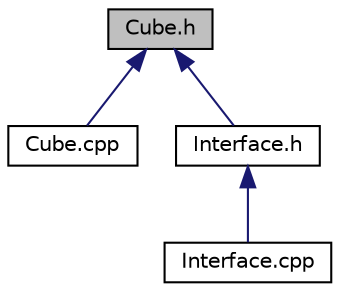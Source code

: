 digraph "Cube.h"
{
  edge [fontname="Helvetica",fontsize="10",labelfontname="Helvetica",labelfontsize="10"];
  node [fontname="Helvetica",fontsize="10",shape=record];
  Node1 [label="Cube.h",height=0.2,width=0.4,color="black", fillcolor="grey75", style="filled", fontcolor="black"];
  Node1 -> Node2 [dir="back",color="midnightblue",fontsize="10",style="solid"];
  Node2 [label="Cube.cpp",height=0.2,width=0.4,color="black", fillcolor="white", style="filled",URL="$Cube_8cpp.html"];
  Node1 -> Node3 [dir="back",color="midnightblue",fontsize="10",style="solid"];
  Node3 [label="Interface.h",height=0.2,width=0.4,color="black", fillcolor="white", style="filled",URL="$Interface_8h.html"];
  Node3 -> Node4 [dir="back",color="midnightblue",fontsize="10",style="solid"];
  Node4 [label="Interface.cpp",height=0.2,width=0.4,color="black", fillcolor="white", style="filled",URL="$Interface_8cpp.html"];
}
